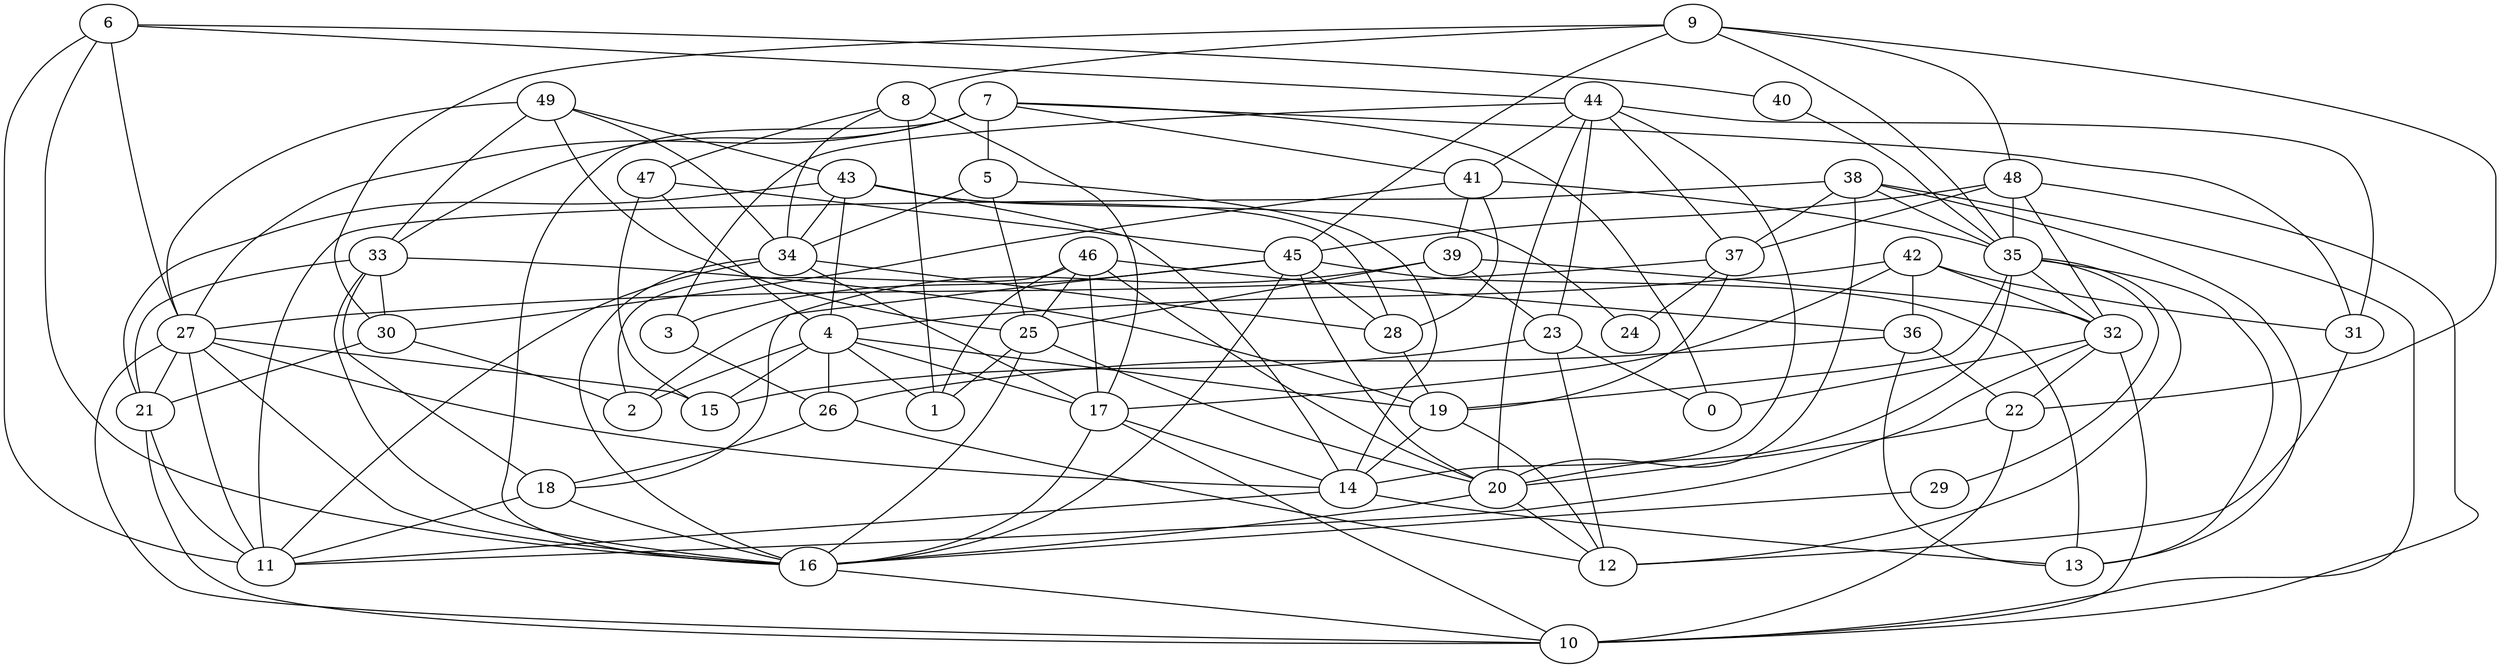 digraph GG_graph {

subgraph G_graph {
edge [color = black]
"41" -> "28" [dir = none]
"41" -> "30" [dir = none]
"41" -> "39" [dir = none]
"37" -> "27" [dir = none]
"37" -> "24" [dir = none]
"5" -> "25" [dir = none]
"29" -> "16" [dir = none]
"46" -> "2" [dir = none]
"46" -> "17" [dir = none]
"46" -> "36" [dir = none]
"9" -> "8" [dir = none]
"9" -> "45" [dir = none]
"9" -> "30" [dir = none]
"14" -> "13" [dir = none]
"34" -> "16" [dir = none]
"34" -> "28" [dir = none]
"34" -> "17" [dir = none]
"22" -> "10" [dir = none]
"22" -> "20" [dir = none]
"40" -> "35" [dir = none]
"17" -> "16" [dir = none]
"17" -> "14" [dir = none]
"7" -> "31" [dir = none]
"7" -> "41" [dir = none]
"7" -> "16" [dir = none]
"7" -> "5" [dir = none]
"49" -> "25" [dir = none]
"49" -> "34" [dir = none]
"49" -> "43" [dir = none]
"49" -> "33" [dir = none]
"42" -> "17" [dir = none]
"42" -> "32" [dir = none]
"23" -> "0" [dir = none]
"23" -> "15" [dir = none]
"21" -> "10" [dir = none]
"20" -> "12" [dir = none]
"20" -> "16" [dir = none]
"33" -> "19" [dir = none]
"33" -> "18" [dir = none]
"33" -> "16" [dir = none]
"18" -> "11" [dir = none]
"18" -> "16" [dir = none]
"48" -> "32" [dir = none]
"48" -> "45" [dir = none]
"48" -> "10" [dir = none]
"38" -> "37" [dir = none]
"38" -> "35" [dir = none]
"38" -> "20" [dir = none]
"8" -> "1" [dir = none]
"8" -> "17" [dir = none]
"8" -> "47" [dir = none]
"25" -> "16" [dir = none]
"25" -> "20" [dir = none]
"44" -> "37" [dir = none]
"44" -> "3" [dir = none]
"44" -> "20" [dir = none]
"44" -> "14" [dir = none]
"44" -> "41" [dir = none]
"44" -> "23" [dir = none]
"31" -> "12" [dir = none]
"4" -> "17" [dir = none]
"4" -> "26" [dir = none]
"4" -> "2" [dir = none]
"4" -> "15" [dir = none]
"4" -> "1" [dir = none]
"43" -> "24" [dir = none]
"43" -> "34" [dir = none]
"43" -> "14" [dir = none]
"27" -> "15" [dir = none]
"27" -> "10" [dir = none]
"35" -> "12" [dir = none]
"35" -> "29" [dir = none]
"35" -> "13" [dir = none]
"35" -> "32" [dir = none]
"35" -> "19" [dir = none]
"47" -> "15" [dir = none]
"47" -> "4" [dir = none]
"47" -> "45" [dir = none]
"36" -> "26" [dir = none]
"36" -> "13" [dir = none]
"36" -> "22" [dir = none]
"32" -> "22" [dir = none]
"32" -> "0" [dir = none]
"32" -> "11" [dir = none]
"26" -> "12" [dir = none]
"39" -> "25" [dir = none]
"39" -> "32" [dir = none]
"3" -> "26" [dir = none]
"6" -> "40" [dir = none]
"6" -> "11" [dir = none]
"6" -> "16" [dir = none]
"6" -> "44" [dir = none]
"30" -> "21" [dir = none]
"45" -> "13" [dir = none]
"45" -> "16" [dir = none]
"45" -> "18" [dir = none]
"45" -> "3" [dir = none]
"19" -> "12" [dir = none]
"42" -> "4" [dir = none]
"4" -> "19" [dir = none]
"17" -> "10" [dir = none]
"43" -> "4" [dir = none]
"39" -> "2" [dir = none]
"5" -> "34" [dir = none]
"7" -> "33" [dir = none]
"48" -> "37" [dir = none]
"9" -> "35" [dir = none]
"6" -> "27" [dir = none]
"23" -> "12" [dir = none]
"8" -> "34" [dir = none]
"5" -> "14" [dir = none]
"35" -> "20" [dir = none]
"38" -> "13" [dir = none]
"25" -> "1" [dir = none]
"48" -> "35" [dir = none]
"27" -> "14" [dir = none]
"46" -> "1" [dir = none]
"38" -> "11" [dir = none]
"34" -> "11" [dir = none]
"26" -> "18" [dir = none]
"7" -> "27" [dir = none]
"42" -> "31" [dir = none]
"27" -> "11" [dir = none]
"43" -> "21" [dir = none]
"16" -> "10" [dir = none]
"7" -> "0" [dir = none]
"30" -> "2" [dir = none]
"37" -> "19" [dir = none]
"41" -> "35" [dir = none]
"19" -> "14" [dir = none]
"49" -> "27" [dir = none]
"45" -> "20" [dir = none]
"46" -> "20" [dir = none]
"33" -> "30" [dir = none]
"27" -> "21" [dir = none]
"45" -> "28" [dir = none]
"28" -> "19" [dir = none]
"14" -> "11" [dir = none]
"9" -> "48" [dir = none]
"42" -> "36" [dir = none]
"44" -> "31" [dir = none]
"33" -> "21" [dir = none]
"27" -> "16" [dir = none]
"39" -> "23" [dir = none]
"9" -> "22" [dir = none]
"32" -> "10" [dir = none]
"38" -> "10" [dir = none]
"43" -> "28" [dir = none]
"21" -> "11" [dir = none]
"46" -> "25" [dir = none]
}

}
